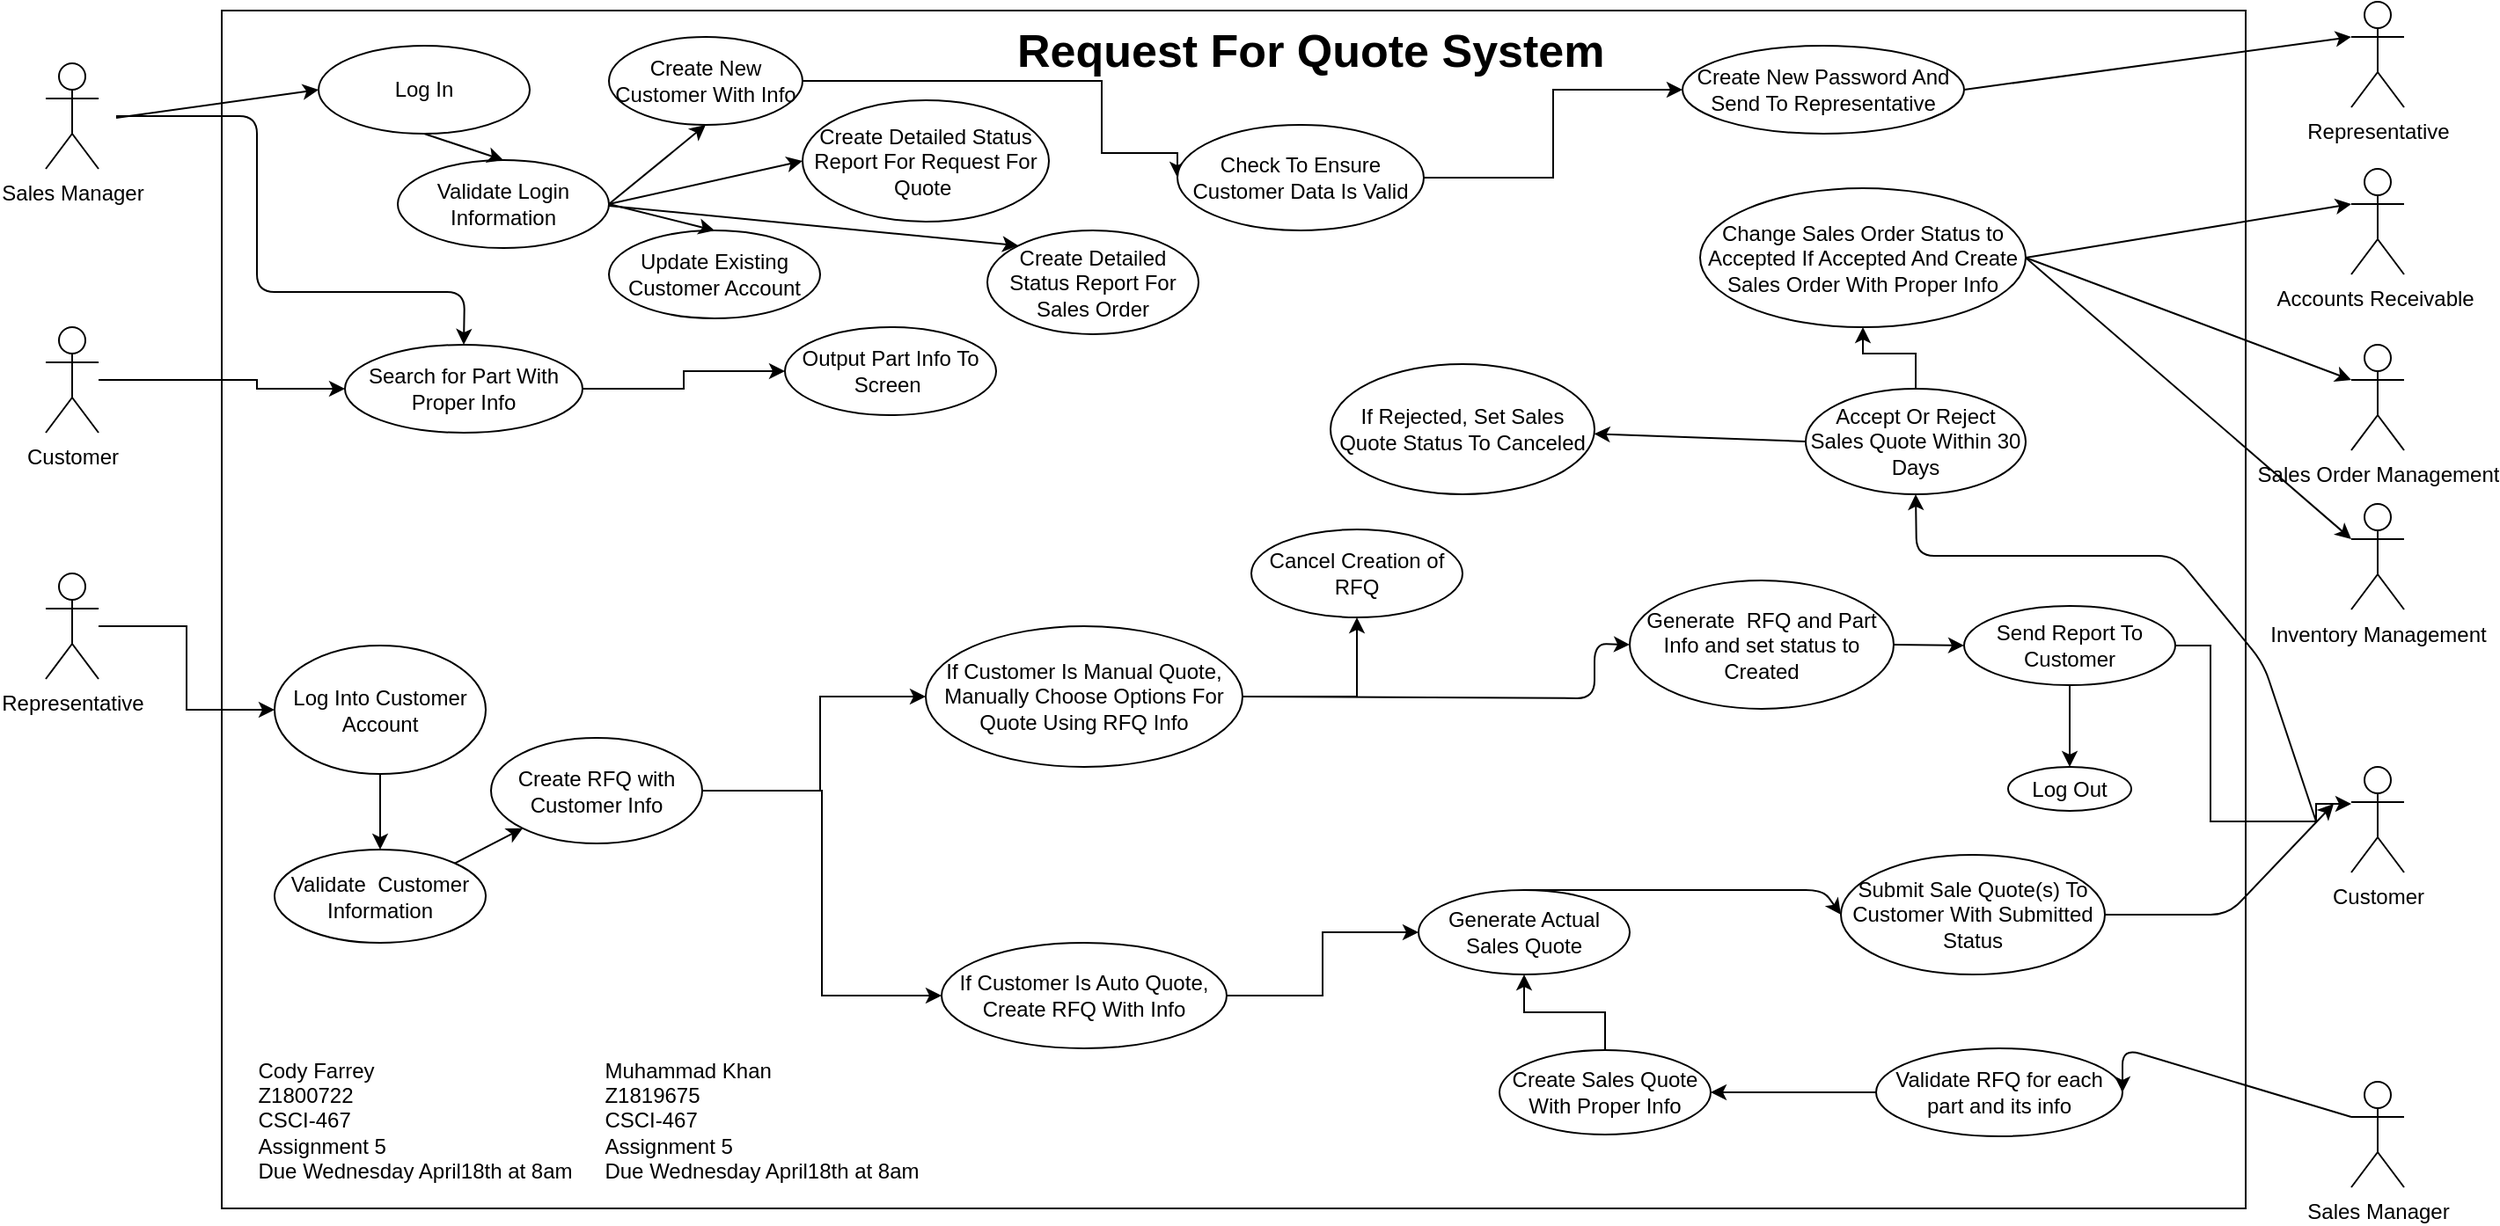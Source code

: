 <mxfile version="10.6.3" type="github"><diagram id="FSY9XGfC9GqLtuO73Zkd" name="Page-1"><mxGraphModel dx="1394" dy="774" grid="1" gridSize="10" guides="1" tooltips="1" connect="1" arrows="1" fold="1" page="1" pageScale="1" pageWidth="850" pageHeight="1100" math="0" shadow="0"><root><mxCell id="0"/><mxCell id="1" parent="0"/><mxCell id="9fZCZgAl4Z9oDfQk7vWC-1" value="" style="rounded=0;whiteSpace=wrap;html=1;" parent="1" vertex="1"><mxGeometry x="250" y="259" width="1150" height="681" as="geometry"/></mxCell><mxCell id="9fZCZgAl4Z9oDfQk7vWC-2" value="Sales Manager" style="shape=umlActor;verticalLabelPosition=bottom;labelBackgroundColor=#ffffff;verticalAlign=top;html=1;outlineConnect=0;" parent="1" vertex="1"><mxGeometry x="150" y="289" width="30" height="60" as="geometry"/></mxCell><mxCell id="9fZCZgAl4Z9oDfQk7vWC-28" value="" style="edgeStyle=orthogonalEdgeStyle;rounded=0;orthogonalLoop=1;jettySize=auto;html=1;entryX=0;entryY=0.5;entryDx=0;entryDy=0;" parent="1" source="9fZCZgAl4Z9oDfQk7vWC-3" target="9fZCZgAl4Z9oDfQk7vWC-44" edge="1"><mxGeometry relative="1" as="geometry"/></mxCell><mxCell id="9fZCZgAl4Z9oDfQk7vWC-3" value="Representative" style="shape=umlActor;verticalLabelPosition=bottom;labelBackgroundColor=#ffffff;verticalAlign=top;html=1;outlineConnect=0;" parent="1" vertex="1"><mxGeometry x="150" y="579" width="30" height="60" as="geometry"/></mxCell><mxCell id="9fZCZgAl4Z9oDfQk7vWC-27" value="" style="edgeStyle=orthogonalEdgeStyle;rounded=0;orthogonalLoop=1;jettySize=auto;html=1;entryX=0;entryY=0.5;entryDx=0;entryDy=0;" parent="1" source="9fZCZgAl4Z9oDfQk7vWC-4" target="9fZCZgAl4Z9oDfQk7vWC-12" edge="1"><mxGeometry relative="1" as="geometry"><Array as="points"><mxPoint x="270" y="469"/><mxPoint x="270" y="474"/></Array></mxGeometry></mxCell><mxCell id="9fZCZgAl4Z9oDfQk7vWC-4" value="Customer" style="shape=umlActor;verticalLabelPosition=bottom;labelBackgroundColor=#ffffff;verticalAlign=top;html=1;outlineConnect=0;" parent="1" vertex="1"><mxGeometry x="150" y="439" width="30" height="60" as="geometry"/></mxCell><mxCell id="9fZCZgAl4Z9oDfQk7vWC-23" value="" style="edgeStyle=orthogonalEdgeStyle;rounded=0;orthogonalLoop=1;jettySize=auto;html=1;entryX=0;entryY=0.5;entryDx=0;entryDy=0;" parent="1" source="9fZCZgAl4Z9oDfQk7vWC-5" target="9fZCZgAl4Z9oDfQk7vWC-15" edge="1"><mxGeometry relative="1" as="geometry"><mxPoint x="520" y="304" as="targetPoint"/><Array as="points"><mxPoint x="750" y="299"/><mxPoint x="750" y="340"/></Array></mxGeometry></mxCell><mxCell id="9fZCZgAl4Z9oDfQk7vWC-5" value="Create New Customer With Info" style="ellipse;whiteSpace=wrap;html=1;" parent="1" vertex="1"><mxGeometry x="470" y="274" width="110" height="50" as="geometry"/></mxCell><mxCell id="9fZCZgAl4Z9oDfQk7vWC-7" value="Update Existing Customer Account" style="ellipse;whiteSpace=wrap;html=1;" parent="1" vertex="1"><mxGeometry x="470" y="384" width="120" height="50" as="geometry"/></mxCell><mxCell id="9fZCZgAl4Z9oDfQk7vWC-52" value="" style="edgeStyle=orthogonalEdgeStyle;rounded=0;orthogonalLoop=1;jettySize=auto;html=1;entryX=0;entryY=0.5;entryDx=0;entryDy=0;" parent="1" source="9fZCZgAl4Z9oDfQk7vWC-12" target="9fZCZgAl4Z9oDfQk7vWC-50" edge="1"><mxGeometry relative="1" as="geometry"><mxPoint x="535" y="474" as="targetPoint"/></mxGeometry></mxCell><mxCell id="9fZCZgAl4Z9oDfQk7vWC-12" value="Search for Part With Proper Info" style="ellipse;whiteSpace=wrap;html=1;" parent="1" vertex="1"><mxGeometry x="320" y="449" width="135" height="50" as="geometry"/></mxCell><mxCell id="9fZCZgAl4Z9oDfQk7vWC-29" value="" style="edgeStyle=orthogonalEdgeStyle;rounded=0;orthogonalLoop=1;jettySize=auto;html=1;entryX=0;entryY=0.5;entryDx=0;entryDy=0;" parent="1" source="9fZCZgAl4Z9oDfQk7vWC-14" target="9fZCZgAl4Z9oDfQk7vWC-16" edge="1"><mxGeometry relative="1" as="geometry"><Array as="points"><mxPoint x="591" y="703"/><mxPoint x="591" y="819"/></Array></mxGeometry></mxCell><mxCell id="9fZCZgAl4Z9oDfQk7vWC-31" value="" style="edgeStyle=orthogonalEdgeStyle;rounded=0;orthogonalLoop=1;jettySize=auto;html=1;entryX=0;entryY=0.5;entryDx=0;entryDy=0;" parent="1" source="9fZCZgAl4Z9oDfQk7vWC-14" target="9fZCZgAl4Z9oDfQk7vWC-17" edge="1"><mxGeometry relative="1" as="geometry"><Array as="points"><mxPoint x="590" y="703"/><mxPoint x="590" y="649"/></Array></mxGeometry></mxCell><mxCell id="9fZCZgAl4Z9oDfQk7vWC-14" value="Create RFQ with Customer Info" style="ellipse;whiteSpace=wrap;html=1;" parent="1" vertex="1"><mxGeometry x="403" y="672.5" width="120" height="60" as="geometry"/></mxCell><mxCell id="9fZCZgAl4Z9oDfQk7vWC-35" value="" style="edgeStyle=orthogonalEdgeStyle;rounded=0;orthogonalLoop=1;jettySize=auto;html=1;" parent="1" source="9fZCZgAl4Z9oDfQk7vWC-15" target="9fZCZgAl4Z9oDfQk7vWC-32" edge="1"><mxGeometry relative="1" as="geometry"/></mxCell><mxCell id="9fZCZgAl4Z9oDfQk7vWC-15" value="Check To Ensure Customer Data Is Valid" style="ellipse;whiteSpace=wrap;html=1;" parent="1" vertex="1"><mxGeometry x="793" y="324" width="140" height="60" as="geometry"/></mxCell><mxCell id="9fZCZgAl4Z9oDfQk7vWC-106" value="" style="edgeStyle=orthogonalEdgeStyle;rounded=0;orthogonalLoop=1;jettySize=auto;html=1;entryX=0;entryY=0.5;entryDx=0;entryDy=0;" parent="1" source="9fZCZgAl4Z9oDfQk7vWC-16" target="9fZCZgAl4Z9oDfQk7vWC-100" edge="1"><mxGeometry relative="1" as="geometry"><mxPoint x="916" y="819" as="targetPoint"/></mxGeometry></mxCell><mxCell id="9fZCZgAl4Z9oDfQk7vWC-16" value="If Customer Is Auto Quote, Create RFQ With Info" style="ellipse;whiteSpace=wrap;html=1;" parent="1" vertex="1"><mxGeometry x="659" y="789" width="162" height="60" as="geometry"/></mxCell><mxCell id="9fZCZgAl4Z9oDfQk7vWC-70" value="" style="edgeStyle=orthogonalEdgeStyle;rounded=0;orthogonalLoop=1;jettySize=auto;html=1;" parent="1" source="9fZCZgAl4Z9oDfQk7vWC-17" target="9fZCZgAl4Z9oDfQk7vWC-67" edge="1"><mxGeometry relative="1" as="geometry"/></mxCell><mxCell id="9fZCZgAl4Z9oDfQk7vWC-17" value="If Customer Is Manual Quote, Manually Choose Options For Quote Using RFQ Info" style="ellipse;whiteSpace=wrap;html=1;" parent="1" vertex="1"><mxGeometry x="650" y="609" width="180" height="80" as="geometry"/></mxCell><mxCell id="9fZCZgAl4Z9oDfQk7vWC-32" value="Create New Password And Send To Representative" style="ellipse;whiteSpace=wrap;html=1;" parent="1" vertex="1"><mxGeometry x="1080" y="279" width="160" height="50" as="geometry"/></mxCell><mxCell id="9fZCZgAl4Z9oDfQk7vWC-44" value="Log Into Customer Account" style="ellipse;whiteSpace=wrap;html=1;" parent="1" vertex="1"><mxGeometry x="280" y="620" width="120" height="73" as="geometry"/></mxCell><mxCell id="9fZCZgAl4Z9oDfQk7vWC-46" value="Representative" style="shape=umlActor;verticalLabelPosition=bottom;labelBackgroundColor=#ffffff;verticalAlign=top;html=1;outlineConnect=0;" parent="1" vertex="1"><mxGeometry x="1460" y="254" width="30" height="60" as="geometry"/></mxCell><mxCell id="9fZCZgAl4Z9oDfQk7vWC-49" value="" style="endArrow=classic;html=1;entryX=0.5;entryY=0;entryDx=0;entryDy=0;" parent="1" target="9fZCZgAl4Z9oDfQk7vWC-12" edge="1"><mxGeometry width="50" height="50" relative="1" as="geometry"><mxPoint x="190" y="319" as="sourcePoint"/><mxPoint x="594" y="394" as="targetPoint"/><Array as="points"><mxPoint x="270" y="319"/><mxPoint x="270" y="419"/><mxPoint x="388" y="419"/></Array></mxGeometry></mxCell><mxCell id="9fZCZgAl4Z9oDfQk7vWC-50" value="Output Part Info To Screen&amp;nbsp;" style="ellipse;whiteSpace=wrap;html=1;" parent="1" vertex="1"><mxGeometry x="570" y="439" width="120" height="50" as="geometry"/></mxCell><mxCell id="9fZCZgAl4Z9oDfQk7vWC-58" value="Generate&amp;nbsp; RFQ and Part Info and set status to Created" style="ellipse;whiteSpace=wrap;html=1;" parent="1" vertex="1"><mxGeometry x="1050" y="583" width="150" height="73" as="geometry"/></mxCell><mxCell id="9fZCZgAl4Z9oDfQk7vWC-59" value="" style="endArrow=classic;html=1;entryX=0;entryY=0.5;entryDx=0;entryDy=0;exitX=1;exitY=0.5;exitDx=0;exitDy=0;" parent="1" source="9fZCZgAl4Z9oDfQk7vWC-17" target="9fZCZgAl4Z9oDfQk7vWC-58" edge="1"><mxGeometry width="50" height="50" relative="1" as="geometry"><mxPoint x="926" y="729" as="sourcePoint"/><mxPoint x="976" y="679" as="targetPoint"/><Array as="points"><mxPoint x="1030" y="650"/><mxPoint x="1030" y="619"/></Array></mxGeometry></mxCell><mxCell id="9fZCZgAl4Z9oDfQk7vWC-65" value="" style="edgeStyle=orthogonalEdgeStyle;rounded=0;orthogonalLoop=1;jettySize=auto;html=1;" parent="1" source="9fZCZgAl4Z9oDfQk7vWC-60" edge="1"><mxGeometry relative="1" as="geometry"><mxPoint x="1460" y="710" as="targetPoint"/><Array as="points"><mxPoint x="1380" y="620"/><mxPoint x="1380" y="720"/><mxPoint x="1440" y="720"/></Array></mxGeometry></mxCell><mxCell id="9fZCZgAl4Z9oDfQk7vWC-66" value="" style="edgeStyle=orthogonalEdgeStyle;rounded=0;orthogonalLoop=1;jettySize=auto;html=1;" parent="1" source="9fZCZgAl4Z9oDfQk7vWC-60" target="9fZCZgAl4Z9oDfQk7vWC-62" edge="1"><mxGeometry relative="1" as="geometry"/></mxCell><mxCell id="9fZCZgAl4Z9oDfQk7vWC-60" value="Send Report To Customer" style="ellipse;whiteSpace=wrap;html=1;" parent="1" vertex="1"><mxGeometry x="1240" y="597.5" width="120" height="45" as="geometry"/></mxCell><mxCell id="9fZCZgAl4Z9oDfQk7vWC-61" value="" style="endArrow=classic;html=1;entryX=0;entryY=0.5;entryDx=0;entryDy=0;exitX=1;exitY=0.5;exitDx=0;exitDy=0;" parent="1" source="9fZCZgAl4Z9oDfQk7vWC-58" target="9fZCZgAl4Z9oDfQk7vWC-60" edge="1"><mxGeometry width="50" height="50" relative="1" as="geometry"><mxPoint x="1140" y="686.5" as="sourcePoint"/><mxPoint x="1190" y="636.5" as="targetPoint"/></mxGeometry></mxCell><mxCell id="9fZCZgAl4Z9oDfQk7vWC-62" value="Log Out" style="ellipse;whiteSpace=wrap;html=1;" parent="1" vertex="1"><mxGeometry x="1265" y="689" width="70" height="25" as="geometry"/></mxCell><mxCell id="9fZCZgAl4Z9oDfQk7vWC-63" value="Customer" style="shape=umlActor;verticalLabelPosition=bottom;labelBackgroundColor=#ffffff;verticalAlign=top;html=1;outlineConnect=0;" parent="1" vertex="1"><mxGeometry x="1460" y="689" width="30" height="60" as="geometry"/></mxCell><mxCell id="9fZCZgAl4Z9oDfQk7vWC-67" value="Cancel Creation of RFQ" style="ellipse;whiteSpace=wrap;html=1;" parent="1" vertex="1"><mxGeometry x="835" y="554" width="120" height="50" as="geometry"/></mxCell><mxCell id="9fZCZgAl4Z9oDfQk7vWC-83" value="Validate&amp;nbsp; Customer Information" style="ellipse;whiteSpace=wrap;html=1;" parent="1" vertex="1"><mxGeometry x="280" y="736" width="120" height="53" as="geometry"/></mxCell><mxCell id="9fZCZgAl4Z9oDfQk7vWC-85" value="" style="endArrow=classic;html=1;exitX=0.5;exitY=1;exitDx=0;exitDy=0;" parent="1" source="9fZCZgAl4Z9oDfQk7vWC-44" target="9fZCZgAl4Z9oDfQk7vWC-83" edge="1"><mxGeometry width="50" height="50" relative="1" as="geometry"><mxPoint x="510" y="744" as="sourcePoint"/><mxPoint x="560" y="694" as="targetPoint"/></mxGeometry></mxCell><mxCell id="9fZCZgAl4Z9oDfQk7vWC-86" value="" style="endArrow=classic;html=1;exitX=1;exitY=0;exitDx=0;exitDy=0;" parent="1" source="9fZCZgAl4Z9oDfQk7vWC-83" target="9fZCZgAl4Z9oDfQk7vWC-14" edge="1"><mxGeometry width="50" height="50" relative="1" as="geometry"><mxPoint x="535" y="739" as="sourcePoint"/><mxPoint x="585" y="689" as="targetPoint"/></mxGeometry></mxCell><mxCell id="9fZCZgAl4Z9oDfQk7vWC-112" value="" style="edgeStyle=orthogonalEdgeStyle;rounded=0;orthogonalLoop=1;jettySize=auto;html=1;" parent="1" source="9fZCZgAl4Z9oDfQk7vWC-89" target="9fZCZgAl4Z9oDfQk7vWC-111" edge="1"><mxGeometry relative="1" as="geometry"/></mxCell><mxCell id="9fZCZgAl4Z9oDfQk7vWC-89" value="Accept Or Reject Sales Quote Within 30 Days" style="ellipse;whiteSpace=wrap;html=1;" parent="1" vertex="1"><mxGeometry x="1150" y="474" width="125" height="60" as="geometry"/></mxCell><mxCell id="9fZCZgAl4Z9oDfQk7vWC-111" value="Change Sales Order Status to Accepted If Accepted And Create Sales Order With Proper Info" style="ellipse;whiteSpace=wrap;html=1;" parent="1" vertex="1"><mxGeometry x="1090" y="360" width="185" height="79" as="geometry"/></mxCell><mxCell id="9fZCZgAl4Z9oDfQk7vWC-91" value="Sales Manager" style="shape=umlActor;verticalLabelPosition=bottom;labelBackgroundColor=#ffffff;verticalAlign=top;html=1;outlineConnect=0;" parent="1" vertex="1"><mxGeometry x="1460" y="868" width="30" height="60" as="geometry"/></mxCell><mxCell id="9fZCZgAl4Z9oDfQk7vWC-99" value="" style="edgeStyle=orthogonalEdgeStyle;rounded=0;orthogonalLoop=1;jettySize=auto;html=1;entryX=1;entryY=0.5;entryDx=0;entryDy=0;" parent="1" source="9fZCZgAl4Z9oDfQk7vWC-95" target="9fZCZgAl4Z9oDfQk7vWC-97" edge="1"><mxGeometry relative="1" as="geometry"><mxPoint x="1110" y="874" as="targetPoint"/></mxGeometry></mxCell><mxCell id="9fZCZgAl4Z9oDfQk7vWC-95" value="Validate RFQ for each part and its info" style="ellipse;whiteSpace=wrap;html=1;" parent="1" vertex="1"><mxGeometry x="1190" y="849" width="140" height="50" as="geometry"/></mxCell><mxCell id="9fZCZgAl4Z9oDfQk7vWC-96" value="" style="endArrow=classic;html=1;entryX=1;entryY=0.5;entryDx=0;entryDy=0;exitX=0;exitY=0.333;exitDx=0;exitDy=0;exitPerimeter=0;" parent="1" target="9fZCZgAl4Z9oDfQk7vWC-95" edge="1" source="9fZCZgAl4Z9oDfQk7vWC-91"><mxGeometry width="50" height="50" relative="1" as="geometry"><mxPoint x="1420" y="849" as="sourcePoint"/><mxPoint x="1355" y="899" as="targetPoint"/><Array as="points"><mxPoint x="1330" y="849"/></Array></mxGeometry></mxCell><mxCell id="9fZCZgAl4Z9oDfQk7vWC-101" value="" style="edgeStyle=orthogonalEdgeStyle;rounded=0;orthogonalLoop=1;jettySize=auto;html=1;" parent="1" source="9fZCZgAl4Z9oDfQk7vWC-97" target="9fZCZgAl4Z9oDfQk7vWC-100" edge="1"><mxGeometry relative="1" as="geometry"/></mxCell><mxCell id="9fZCZgAl4Z9oDfQk7vWC-97" value="Create Sales Quote With Proper Info" style="ellipse;whiteSpace=wrap;html=1;" parent="1" vertex="1"><mxGeometry x="976" y="850" width="120" height="48" as="geometry"/></mxCell><mxCell id="9fZCZgAl4Z9oDfQk7vWC-100" value="Generate Actual Sales Quote" style="ellipse;whiteSpace=wrap;html=1;" parent="1" vertex="1"><mxGeometry x="930" y="759" width="120" height="48" as="geometry"/></mxCell><mxCell id="9fZCZgAl4Z9oDfQk7vWC-107" value="" style="endArrow=classic;html=1;entryX=0.5;entryY=1;entryDx=0;entryDy=0;" parent="1" target="9fZCZgAl4Z9oDfQk7vWC-89" edge="1"><mxGeometry width="50" height="50" relative="1" as="geometry"><mxPoint x="1440" y="720" as="sourcePoint"/><mxPoint x="1470" y="499" as="targetPoint"/><Array as="points"><mxPoint x="1410" y="630"/><mxPoint x="1360" y="569"/><mxPoint x="1213" y="569"/></Array></mxGeometry></mxCell><mxCell id="9fZCZgAl4Z9oDfQk7vWC-108" value="Submit Sale Quote(s) To Customer With Submitted Status" style="ellipse;whiteSpace=wrap;html=1;" parent="1" vertex="1"><mxGeometry x="1170" y="739" width="150" height="68" as="geometry"/></mxCell><mxCell id="9fZCZgAl4Z9oDfQk7vWC-109" value="" style="endArrow=classic;html=1;entryX=0;entryY=0.5;entryDx=0;entryDy=0;exitX=0.5;exitY=0;exitDx=0;exitDy=0;" parent="1" source="9fZCZgAl4Z9oDfQk7vWC-100" target="9fZCZgAl4Z9oDfQk7vWC-108" edge="1"><mxGeometry width="50" height="50" relative="1" as="geometry"><mxPoint x="1170" y="959" as="sourcePoint"/><mxPoint x="1220" y="909" as="targetPoint"/><Array as="points"><mxPoint x="1160" y="759"/></Array></mxGeometry></mxCell><mxCell id="9fZCZgAl4Z9oDfQk7vWC-110" value="" style="endArrow=classic;html=1;exitX=1;exitY=0.5;exitDx=0;exitDy=0;" parent="1" source="9fZCZgAl4Z9oDfQk7vWC-108" edge="1"><mxGeometry width="50" height="50" relative="1" as="geometry"><mxPoint x="1395" y="823" as="sourcePoint"/><mxPoint x="1450" y="710" as="targetPoint"/><Array as="points"><mxPoint x="1390" y="773"/></Array></mxGeometry></mxCell><mxCell id="9fZCZgAl4Z9oDfQk7vWC-114" value="Accounts Receivable&amp;nbsp;" style="shape=umlActor;verticalLabelPosition=bottom;labelBackgroundColor=#ffffff;verticalAlign=top;html=1;outlineConnect=0;" parent="1" vertex="1"><mxGeometry x="1460" y="349" width="30" height="60" as="geometry"/></mxCell><mxCell id="9fZCZgAl4Z9oDfQk7vWC-115" value="Sales Order Management" style="shape=umlActor;verticalLabelPosition=bottom;labelBackgroundColor=#ffffff;verticalAlign=top;html=1;outlineConnect=0;" parent="1" vertex="1"><mxGeometry x="1460" y="449" width="30" height="60" as="geometry"/></mxCell><mxCell id="9fZCZgAl4Z9oDfQk7vWC-116" value="Inventory Management" style="shape=umlActor;verticalLabelPosition=bottom;labelBackgroundColor=#ffffff;verticalAlign=top;html=1;outlineConnect=0;" parent="1" vertex="1"><mxGeometry x="1460" y="539.5" width="30" height="60" as="geometry"/></mxCell><mxCell id="9fZCZgAl4Z9oDfQk7vWC-131" value="" style="endArrow=classic;html=1;exitX=0;exitY=0.5;exitDx=0;exitDy=0;" parent="1" source="9fZCZgAl4Z9oDfQk7vWC-89" target="9fZCZgAl4Z9oDfQk7vWC-132" edge="1"><mxGeometry width="50" height="50" relative="1" as="geometry"><mxPoint x="1025" y="514" as="sourcePoint"/><mxPoint x="1075" y="464" as="targetPoint"/></mxGeometry></mxCell><mxCell id="9fZCZgAl4Z9oDfQk7vWC-132" value="If Rejected, Set Sales Quote Status To Canceled" style="ellipse;whiteSpace=wrap;html=1;" parent="1" vertex="1"><mxGeometry x="880" y="460" width="150" height="74" as="geometry"/></mxCell><mxCell id="9fZCZgAl4Z9oDfQk7vWC-133" value="Create Detailed Status Report For Request For Quote&amp;nbsp;" style="ellipse;whiteSpace=wrap;html=1;" parent="1" vertex="1"><mxGeometry x="580" y="310" width="140" height="69" as="geometry"/></mxCell><mxCell id="9fZCZgAl4Z9oDfQk7vWC-135" value="Create Detailed Status Report For Sales Order" style="ellipse;whiteSpace=wrap;html=1;" parent="1" vertex="1"><mxGeometry x="685" y="384" width="120" height="59" as="geometry"/></mxCell><mxCell id="92t-PFZUwG9_H2h50OiS-2" value="Log In" style="ellipse;whiteSpace=wrap;html=1;" vertex="1" parent="1"><mxGeometry x="305" y="279" width="120" height="50" as="geometry"/></mxCell><mxCell id="92t-PFZUwG9_H2h50OiS-3" value="" style="endArrow=classic;html=1;entryX=0;entryY=0.5;entryDx=0;entryDy=0;" edge="1" parent="1" target="92t-PFZUwG9_H2h50OiS-2"><mxGeometry width="50" height="50" relative="1" as="geometry"><mxPoint x="190" y="320" as="sourcePoint"/><mxPoint x="310" y="279" as="targetPoint"/></mxGeometry></mxCell><mxCell id="92t-PFZUwG9_H2h50OiS-5" value="Validate Login Information" style="ellipse;whiteSpace=wrap;html=1;" vertex="1" parent="1"><mxGeometry x="350" y="344" width="120" height="50" as="geometry"/></mxCell><mxCell id="92t-PFZUwG9_H2h50OiS-6" value="" style="endArrow=classic;html=1;exitX=0.5;exitY=1;exitDx=0;exitDy=0;entryX=0.5;entryY=0;entryDx=0;entryDy=0;" edge="1" parent="1" source="92t-PFZUwG9_H2h50OiS-2" target="92t-PFZUwG9_H2h50OiS-5"><mxGeometry width="50" height="50" relative="1" as="geometry"><mxPoint x="420" y="170" as="sourcePoint"/><mxPoint x="470" y="120" as="targetPoint"/></mxGeometry></mxCell><mxCell id="92t-PFZUwG9_H2h50OiS-7" value="" style="endArrow=classic;html=1;exitX=1;exitY=0.5;exitDx=0;exitDy=0;entryX=0.5;entryY=0;entryDx=0;entryDy=0;" edge="1" parent="1" source="92t-PFZUwG9_H2h50OiS-5" target="9fZCZgAl4Z9oDfQk7vWC-7"><mxGeometry width="50" height="50" relative="1" as="geometry"><mxPoint x="410" y="210" as="sourcePoint"/><mxPoint x="460" y="160" as="targetPoint"/></mxGeometry></mxCell><mxCell id="92t-PFZUwG9_H2h50OiS-8" value="" style="endArrow=classic;html=1;exitX=1;exitY=0.5;exitDx=0;exitDy=0;entryX=0;entryY=0.5;entryDx=0;entryDy=0;" edge="1" parent="1" source="92t-PFZUwG9_H2h50OiS-5" target="9fZCZgAl4Z9oDfQk7vWC-133"><mxGeometry width="50" height="50" relative="1" as="geometry"><mxPoint x="420" y="220" as="sourcePoint"/><mxPoint x="470" y="170" as="targetPoint"/></mxGeometry></mxCell><mxCell id="92t-PFZUwG9_H2h50OiS-9" value="" style="endArrow=classic;html=1;exitX=1;exitY=0.5;exitDx=0;exitDy=0;entryX=0.5;entryY=1;entryDx=0;entryDy=0;" edge="1" parent="1" source="92t-PFZUwG9_H2h50OiS-5" target="9fZCZgAl4Z9oDfQk7vWC-5"><mxGeometry width="50" height="50" relative="1" as="geometry"><mxPoint x="530" y="200" as="sourcePoint"/><mxPoint x="580" y="150" as="targetPoint"/></mxGeometry></mxCell><mxCell id="92t-PFZUwG9_H2h50OiS-10" value="&lt;font style=&quot;font-size: 26px&quot;&gt;&lt;b&gt;Request For Quote System&lt;/b&gt;&lt;/font&gt;" style="text;html=1;resizable=0;points=[];autosize=1;align=left;verticalAlign=top;spacingTop=-4;" vertex="1" parent="1"><mxGeometry x="700" y="264" width="350" height="20" as="geometry"/></mxCell><mxCell id="92t-PFZUwG9_H2h50OiS-11" value="" style="endArrow=classic;html=1;entryX=0;entryY=0;entryDx=0;entryDy=0;" edge="1" parent="1" target="9fZCZgAl4Z9oDfQk7vWC-135"><mxGeometry width="50" height="50" relative="1" as="geometry"><mxPoint x="470" y="370" as="sourcePoint"/><mxPoint x="650" y="130" as="targetPoint"/></mxGeometry></mxCell><mxCell id="92t-PFZUwG9_H2h50OiS-12" value="&lt;div style=&quot;text-align: left&quot;&gt;&lt;span&gt;Cody Farrey&lt;/span&gt;&lt;/div&gt;&lt;div style=&quot;text-align: left&quot;&gt;&lt;span&gt;Z1800722&lt;/span&gt;&lt;/div&gt;&lt;div style=&quot;text-align: left&quot;&gt;&lt;span&gt;CSCI-467&lt;/span&gt;&lt;/div&gt;&lt;div style=&quot;text-align: left&quot;&gt;&lt;span&gt;Assignment 5&lt;/span&gt;&lt;/div&gt;&lt;div style=&quot;text-align: left&quot;&gt;&lt;span&gt;Due Wednesday April18th at 8am&lt;/span&gt;&lt;/div&gt;" style="text;html=1;strokeColor=none;fillColor=none;align=center;verticalAlign=middle;whiteSpace=wrap;rounded=0;" vertex="1" parent="1"><mxGeometry x="265" y="839" width="190" height="101" as="geometry"/></mxCell><mxCell id="92t-PFZUwG9_H2h50OiS-15" value="&lt;div style=&quot;text-align: left&quot;&gt;&lt;span&gt;Muhammad Khan&lt;/span&gt;&lt;/div&gt;&lt;div style=&quot;text-align: left&quot;&gt;&lt;span&gt;Z1819675&lt;/span&gt;&lt;/div&gt;&lt;div style=&quot;text-align: left&quot;&gt;&lt;span&gt;CSCI-467&lt;/span&gt;&lt;/div&gt;&lt;div style=&quot;text-align: left&quot;&gt;&lt;span&gt;Assignment 5&lt;/span&gt;&lt;/div&gt;&lt;div style=&quot;text-align: left&quot;&gt;&lt;span&gt;Due Wednesday April18th at 8am&lt;/span&gt;&lt;/div&gt;" style="text;html=1;strokeColor=none;fillColor=none;align=center;verticalAlign=middle;whiteSpace=wrap;rounded=0;" vertex="1" parent="1"><mxGeometry x="462" y="839" width="190" height="101" as="geometry"/></mxCell><mxCell id="92t-PFZUwG9_H2h50OiS-23" value="" style="endArrow=classic;html=1;exitX=1;exitY=0.5;exitDx=0;exitDy=0;entryX=0;entryY=0.333;entryDx=0;entryDy=0;entryPerimeter=0;" edge="1" parent="1" source="9fZCZgAl4Z9oDfQk7vWC-111" target="9fZCZgAl4Z9oDfQk7vWC-116"><mxGeometry width="50" height="50" relative="1" as="geometry"><mxPoint x="1360" y="190" as="sourcePoint"/><mxPoint x="1410" y="140" as="targetPoint"/></mxGeometry></mxCell><mxCell id="92t-PFZUwG9_H2h50OiS-24" value="" style="endArrow=classic;html=1;exitX=1;exitY=0.5;exitDx=0;exitDy=0;entryX=0;entryY=0.333;entryDx=0;entryDy=0;entryPerimeter=0;" edge="1" parent="1" source="9fZCZgAl4Z9oDfQk7vWC-111" target="9fZCZgAl4Z9oDfQk7vWC-115"><mxGeometry width="50" height="50" relative="1" as="geometry"><mxPoint x="1370" y="200" as="sourcePoint"/><mxPoint x="1420" y="150" as="targetPoint"/></mxGeometry></mxCell><mxCell id="92t-PFZUwG9_H2h50OiS-25" value="" style="endArrow=classic;html=1;exitX=1;exitY=0.5;exitDx=0;exitDy=0;entryX=0;entryY=0.333;entryDx=0;entryDy=0;entryPerimeter=0;" edge="1" parent="1" source="9fZCZgAl4Z9oDfQk7vWC-111" target="9fZCZgAl4Z9oDfQk7vWC-114"><mxGeometry width="50" height="50" relative="1" as="geometry"><mxPoint x="1380" y="210" as="sourcePoint"/><mxPoint x="1430" y="160" as="targetPoint"/></mxGeometry></mxCell><mxCell id="92t-PFZUwG9_H2h50OiS-26" value="" style="endArrow=classic;html=1;exitX=1;exitY=0.5;exitDx=0;exitDy=0;entryX=0;entryY=0.333;entryDx=0;entryDy=0;entryPerimeter=0;" edge="1" parent="1" source="9fZCZgAl4Z9oDfQk7vWC-32" target="9fZCZgAl4Z9oDfQk7vWC-46"><mxGeometry width="50" height="50" relative="1" as="geometry"><mxPoint x="1390" y="220" as="sourcePoint"/><mxPoint x="1440" y="170" as="targetPoint"/></mxGeometry></mxCell></root></mxGraphModel></diagram></mxfile>